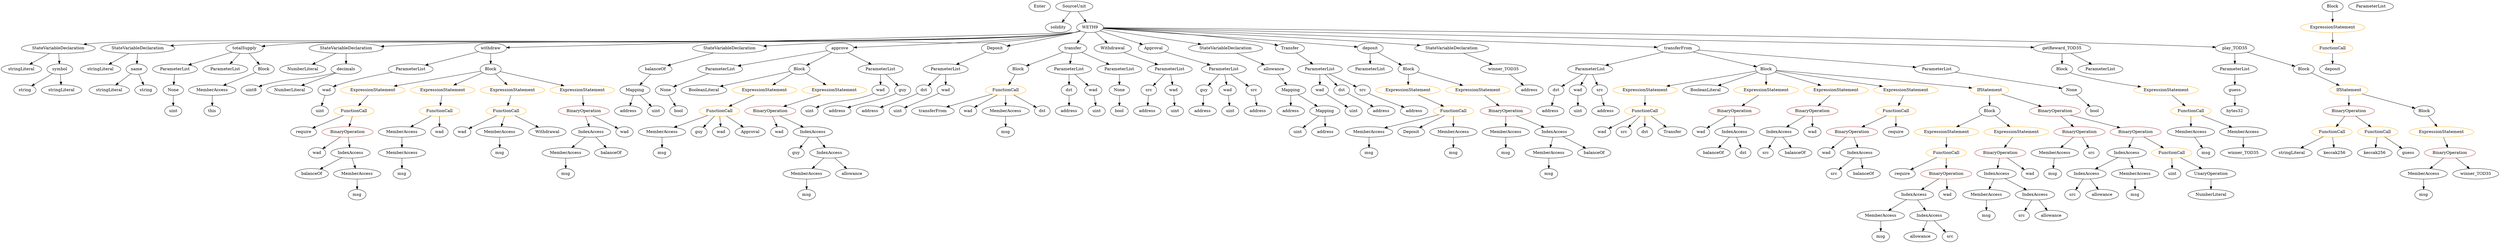 strict digraph {
	graph [bb="0,0,7378.6,828"];
	node [label="\N"];
	Enter	[height=0.5,
		pos="3078.1,810",
		width=0.83628];
	ElementaryTypeName_address_5	[color=black,
		height=0.5,
		label=address,
		pos="3364.1,450",
		width=1.0996];
	Parameter_wad_1	[color=black,
		height=0.5,
		label=wad,
		pos="2515.1,522",
		width=0.75];
	ElementaryTypeName_uint_8	[color=black,
		height=0.5,
		label=uint,
		pos="2333.1,450",
		width=0.75];
	Parameter_wad_1 -> ElementaryTypeName_uint_8	[pos="e,2354.2,461.51 2493.9,510.49 2489.1,508.23 2483.9,505.94 2479.1,504 2431.3,484.98 2416.9,487.02 2369.1,468 2367.5,467.39 2366,466.75 \
2364.4,466.09"];
	Identifier_allowance_2	[color=black,
		height=0.5,
		label=allowance,
		pos="5676.1,18",
		width=1.3076];
	ExpressionStatement_Unnamed_14	[color=orange,
		height=0.5,
		label=ExpressionStatement,
		pos="4869.1,522",
		width=2.458];
	FunctionCall_Unnamed_10	[color=orange,
		height=0.5,
		label=FunctionCall,
		pos="4863.1,450",
		width=1.6125];
	ExpressionStatement_Unnamed_14 -> FunctionCall_Unnamed_10	[pos="e,4864.5,468.1 4867.6,503.7 4866.9,496.41 4866.2,487.73 4865.5,479.54"];
	ParameterList_Unnamed_8	[color=black,
		height=0.5,
		label=ParameterList,
		pos="491.06,594",
		width=1.7095];
	Parameter_None	[color=black,
		height=0.5,
		label=None,
		pos="490.06,522",
		width=0.85014];
	ParameterList_Unnamed_8 -> Parameter_None	[pos="e,490.3,540.1 490.81,575.7 490.71,568.41 490.58,559.73 490.47,551.54"];
	Identifier_transferFrom	[color=black,
		height=0.5,
		label=transferFrom,
		pos="2704.1,450",
		width=1.6402];
	ParameterList_Unnamed_5	[color=black,
		height=0.5,
		label=ParameterList,
		pos="4048.1,594",
		width=1.7095];
	Identifier_keccak256	[color=black,
		height=0.5,
		label=keccak256,
		pos="7011.1,306",
		width=1.3907];
	ParameterList_Unnamed_6	[color=black,
		height=0.5,
		label=ParameterList,
		pos="1169.1,594",
		width=1.7095];
	Parameter_wad	[color=black,
		height=0.5,
		label=wad,
		pos="943.06,522",
		width=0.75];
	ParameterList_Unnamed_6 -> Parameter_wad	[pos="e,964.12,533.67 1121.9,582.2 1083,572.74 1026.7,557.75 979.06,540 977.52,539.43 975.96,538.81 974.39,538.17"];
	Identifier_src	[color=black,
		height=0.5,
		label=src,
		pos="5399.1,234",
		width=0.75];
	PragmaDirective_solidity	[color=black,
		height=0.5,
		label=solidity,
		pos="3130.1,738",
		width=1.0442];
	VariableDeclaration_guy	[color=black,
		height=0.5,
		label=guy,
		pos="3538.1,522",
		width=0.75];
	ElementaryTypeName_address_1	[color=black,
		height=0.5,
		label=address,
		pos="3534.1,450",
		width=1.0996];
	VariableDeclaration_guy -> ElementaryTypeName_address_1	[pos="e,3535,468.1 3537.1,503.7 3536.7,496.41 3536.2,487.73 3535.7,479.54"];
	Parameter_None_3	[color=black,
		height=0.5,
		label=None,
		pos="6123.1,522",
		width=0.85014];
	ElementaryTypeName_bool_2	[color=black,
		height=0.5,
		label=bool,
		pos="6163.1,450",
		width=0.76697];
	Parameter_None_3 -> ElementaryTypeName_bool_2	[pos="e,6153.9,466.99 6132.5,504.41 6137.2,496.19 6143,486.06 6148.3,476.85"];
	StateVariableDeclaration_Unnamed_1	[color=black,
		height=0.5,
		label=StateVariableDeclaration,
		pos="161.06,666",
		width=2.8184];
	stringLiteral_Unnamed_3	[color=black,
		height=0.5,
		label=stringLiteral,
		pos="54.058,594",
		width=1.5016];
	StateVariableDeclaration_Unnamed_1 -> stringLiteral_Unnamed_3	[pos="e,77.649,610.43 135.43,648.23 120.89,638.72 102.54,626.71 86.943,616.51"];
	VariableDeclaration_symbol	[color=black,
		height=0.5,
		label=symbol,
		pos="164.06,594",
		width=1.0581];
	StateVariableDeclaration_Unnamed_1 -> VariableDeclaration_symbol	[pos="e,163.32,612.1 161.8,647.7 162.11,640.41 162.48,631.73 162.83,623.54"];
	ExpressionStatement_Unnamed_15	[color=orange,
		height=0.5,
		label=ExpressionStatement,
		pos="7204.1,378",
		width=2.458];
	BinaryOperation_Unnamed_13	[color=brown,
		height=0.5,
		label=BinaryOperation,
		pos="7232.1,306",
		width=1.9867];
	ExpressionStatement_Unnamed_15 -> BinaryOperation_Unnamed_13	[pos="e,7225.2,324.1 7211,359.7 7214,352.15 7217.6,343.12 7221,334.68"];
	ExpressionStatement_Unnamed_3	[color=orange,
		height=0.5,
		label=ExpressionStatement,
		pos="1076.1,522",
		width=2.458];
	FunctionCall_Unnamed_2	[color=orange,
		height=0.5,
		label=FunctionCall,
		pos="1013.1,450",
		width=1.6125];
	ExpressionStatement_Unnamed_3 -> FunctionCall_Unnamed_2	[pos="e,1028.2,467.79 1060.8,504.05 1053.3,495.71 1044.1,485.49 1035.8,476.25"];
	Identifier_msg_7	[color=black,
		height=0.5,
		label=msg,
		pos="1415.1,306",
		width=0.75];
	ElementaryTypeName_uint_2	[color=black,
		height=0.5,
		label=uint,
		pos="2600.1,450",
		width=0.75];
	ExpressionStatement_Unnamed_5	[color=orange,
		height=0.5,
		label=ExpressionStatement,
		pos="1271.1,522",
		width=2.458];
	FunctionCall_Unnamed_3	[color=orange,
		height=0.5,
		label=FunctionCall,
		pos="1229.1,450",
		width=1.6125];
	ExpressionStatement_Unnamed_5 -> FunctionCall_Unnamed_3	[pos="e,1239.3,468.1 1260.7,503.7 1256,495.9 1250.4,486.51 1245.2,477.83"];
	BooleanLiteral_Unnamed_1	[color=black,
		height=0.5,
		label=BooleanLiteral,
		pos="5040.1,522",
		width=1.7788];
	ExpressionStatement_Unnamed_6	[color=orange,
		height=0.5,
		label=ExpressionStatement,
		pos="1466.1,522",
		width=2.458];
	FunctionCall_Unnamed_4	[color=orange,
		height=0.5,
		label=FunctionCall,
		pos="1429.1,450",
		width=1.6125];
	ExpressionStatement_Unnamed_6 -> FunctionCall_Unnamed_4	[pos="e,1438.1,468.1 1456.9,503.7 1452.8,495.98 1447.9,486.71 1443.4,478.11"];
	ElementaryTypeName_uint_10	[color=black,
		height=0.5,
		label=uint,
		pos="4662.1,450",
		width=0.75];
	MemberAccess_Unnamed_2	[color=black,
		height=0.5,
		label=MemberAccess,
		pos="4036.1,378",
		width=1.9174];
	Identifier_msg_2	[color=black,
		height=0.5,
		label=msg,
		pos="4036.1,306",
		width=0.75];
	MemberAccess_Unnamed_2 -> Identifier_msg_2	[pos="e,4036.1,324.1 4036.1,359.7 4036.1,352.41 4036.1,343.73 4036.1,335.54"];
	FunctionCall_Unnamed_6	[color=orange,
		height=0.5,
		label=FunctionCall,
		pos="2922.1,522",
		width=1.6125];
	FunctionCall_Unnamed_6 -> Identifier_transferFrom	[pos="e,2743.7,463.73 2882.8,508.4 2846.9,496.88 2793.6,479.76 2754.6,467.22"];
	Identifier_wad_6	[color=black,
		height=0.5,
		label=wad,
		pos="2808.1,450",
		width=0.75];
	FunctionCall_Unnamed_6 -> Identifier_wad_6	[pos="e,2827.3,462.8 2896.8,505.46 2879,494.59 2855.3,480.04 2836.9,468.71"];
	MemberAccess_Unnamed_12	[color=black,
		height=0.5,
		label=MemberAccess,
		pos="2922.1,450",
		width=1.9174];
	FunctionCall_Unnamed_6 -> MemberAccess_Unnamed_12	[pos="e,2922.1,468.1 2922.1,503.7 2922.1,496.41 2922.1,487.73 2922.1,479.54"];
	Identifier_dst	[color=black,
		height=0.5,
		label=dst,
		pos="3036.1,450",
		width=0.75];
	FunctionCall_Unnamed_6 -> Identifier_dst	[pos="e,3016.8,462.8 2947.4,505.46 2965.1,494.59 2988.8,480.04 3007.2,468.71"];
	stringLiteral_Unnamed_1	[color=black,
		height=0.5,
		label=stringLiteral,
		pos="279.06,594",
		width=1.5016];
	MemberAccess_Unnamed_13	[color=black,
		height=0.5,
		label=MemberAccess,
		pos="6059.1,306",
		width=1.9174];
	Identifier_msg_11	[color=black,
		height=0.5,
		label=msg,
		pos="6059.1,234",
		width=0.75];
	MemberAccess_Unnamed_13 -> Identifier_msg_11	[pos="e,6059.1,252.1 6059.1,287.7 6059.1,280.41 6059.1,271.73 6059.1,263.54"];
	Block_Unnamed_2	[color=black,
		height=0.5,
		label=Block,
		pos="1404.1,594",
		width=0.90558];
	Block_Unnamed_2 -> ExpressionStatement_Unnamed_3	[pos="e,1135.4,535.67 1373.8,586.54 1322.5,575.58 1217,553.09 1146.4,538.02"];
	Block_Unnamed_2 -> ExpressionStatement_Unnamed_5	[pos="e,1301.9,539.25 1380.9,580.81 1361.9,570.82 1334.6,556.45 1312,544.53"];
	Block_Unnamed_2 -> ExpressionStatement_Unnamed_6	[pos="e,1451,539.96 1417.8,577.46 1425.4,568.95 1434.9,558.19 1443.5,548.48"];
	ExpressionStatement_Unnamed_4	[color=orange,
		height=0.5,
		label=ExpressionStatement,
		pos="1661.1,522",
		width=2.458];
	Block_Unnamed_2 -> ExpressionStatement_Unnamed_4	[pos="e,1609.6,537.02 1433,585.11 1473,574.22 1546,554.33 1598.7,539.99"];
	Identifier_src_5	[color=black,
		height=0.5,
		label=src,
		pos="5198.1,306",
		width=0.75];
	MemberAccess_Unnamed_6	[color=black,
		height=0.5,
		label=MemberAccess,
		pos="1115.1,378",
		width=1.9174];
	FunctionCall_Unnamed_3 -> MemberAccess_Unnamed_6	[pos="e,1141.1,394.98 1203.8,433.46 1188.2,423.9 1168,411.5 1150.8,400.94"];
	Identifier_wad_2	[color=black,
		height=0.5,
		label=wad,
		pos="1229.1,378",
		width=0.75];
	FunctionCall_Unnamed_3 -> Identifier_wad_2	[pos="e,1229.1,396.1 1229.1,431.7 1229.1,424.41 1229.1,415.73 1229.1,407.54"];
	IndexAccess_Unnamed_10	[color=black,
		height=0.5,
		label=IndexAccess,
		pos="5883.1,234",
		width=1.6402];
	MemberAccess_Unnamed_16	[color=black,
		height=0.5,
		label=MemberAccess,
		pos="5864.1,162",
		width=1.9174];
	IndexAccess_Unnamed_10 -> MemberAccess_Unnamed_16	[pos="e,5868.7,180.1 5878.4,215.7 5876.3,208.24 5873.9,199.32 5871.6,190.97"];
	IndexAccess_Unnamed_11	[color=black,
		height=0.5,
		label=IndexAccess,
		pos="6010.1,162",
		width=1.6402];
	IndexAccess_Unnamed_10 -> IndexAccess_Unnamed_11	[pos="e,5982.6,178.16 5910.6,217.81 5928.8,207.81 5952.7,194.6 5972.6,183.65"];
	Identifier_this	[color=black,
		height=0.5,
		label=this,
		pos="608.06,450",
		width=0.75];
	ElementaryTypeName_string_1	[color=black,
		height=0.5,
		label=string,
		pos="62.058,522",
		width=0.864];
	MemberAccess_Unnamed_5	[color=black,
		height=0.5,
		label=MemberAccess,
		pos="1611.1,306",
		width=1.9174];
	Identifier_msg_5	[color=black,
		height=0.5,
		label=msg,
		pos="1611.1,234",
		width=0.75];
	MemberAccess_Unnamed_5 -> Identifier_msg_5	[pos="e,1611.1,252.1 1611.1,287.7 1611.1,280.41 1611.1,271.73 1611.1,263.54"];
	IndexAccess_Unnamed_12	[color=black,
		height=0.5,
		label=IndexAccess,
		pos="5255.1,378",
		width=1.6402];
	IndexAccess_Unnamed_12 -> Identifier_src_5	[pos="e,5210.6,322.36 5241.3,360.05 5234.2,351.35 5225.4,340.59 5217.6,331.03"];
	Identifier_balanceOf_4	[color=black,
		height=0.5,
		label=balanceOf,
		pos="5292.1,306",
		width=1.3491];
	IndexAccess_Unnamed_12 -> Identifier_balanceOf_4	[pos="e,5283.2,323.79 5264,360.05 5268.2,352.14 5273.3,342.54 5278,333.69"];
	StateVariableDeclaration_Unnamed	[color=black,
		height=0.5,
		label=StateVariableDeclaration,
		pos="382.06,666",
		width=2.8184];
	StateVariableDeclaration_Unnamed -> stringLiteral_Unnamed_1	[pos="e,302.12,610.67 357.39,648.23 343.62,638.88 326.3,627.11 311.45,617.02"];
	VariableDeclaration_name	[color=black,
		height=0.5,
		label=name,
		pos="381.06,594",
		width=0.83628];
	StateVariableDeclaration_Unnamed -> VariableDeclaration_name	[pos="e,381.3,612.1 381.81,647.7 381.71,640.41 381.58,631.73 381.47,623.54"];
	ElementaryTypeName_address_9	[color=black,
		height=0.5,
		label=address,
		pos="2418.1,450",
		width=1.0996];
	ExpressionStatement_Unnamed	[color=orange,
		height=0.5,
		label=ExpressionStatement,
		pos="6919.1,738",
		width=2.458];
	FunctionCall_Unnamed	[color=orange,
		height=0.5,
		label=FunctionCall,
		pos="6919.1,666",
		width=1.6125];
	ExpressionStatement_Unnamed -> FunctionCall_Unnamed	[pos="e,6919.1,684.1 6919.1,719.7 6919.1,712.41 6919.1,703.73 6919.1,695.54"];
	ElementaryTypeName_uint_6	[color=black,
		height=0.5,
		label=uint,
		pos="910.06,450",
		width=0.75];
	Identifier_require	[color=black,
		height=0.5,
		label=require,
		pos="830.06,378",
		width=1.0026];
	FunctionCall_Unnamed_2 -> Identifier_require	[pos="e,858.05,389.71 977.77,435.5 946.42,423.51 900.69,406.02 868.43,393.68"];
	BinaryOperation_Unnamed_1	[color=brown,
		height=0.5,
		label=BinaryOperation,
		pos="956.06,378",
		width=1.9867];
	FunctionCall_Unnamed_2 -> BinaryOperation_Unnamed_1	[pos="e,969.73,395.79 999.26,432.05 992.54,423.8 984.31,413.7 976.85,404.54"];
	Parameter_None_1	[color=black,
		height=0.5,
		label=None,
		pos="1903.1,522",
		width=0.85014];
	ElementaryTypeName_bool	[color=black,
		height=0.5,
		label=bool,
		pos="1958.1,450",
		width=0.76697];
	Parameter_None_1 -> ElementaryTypeName_bool	[pos="e,1946,466.34 1915.5,505.12 1922.5,496.31 1931.2,485.18 1939,475.31"];
	Identifier_balanceOf_5	[color=black,
		height=0.5,
		label=balanceOf,
		pos="5026.1,306",
		width=1.3491];
	ElementaryTypeName_uint_11	[color=black,
		height=0.5,
		label=uint,
		pos="6423.1,234",
		width=0.75];
	Identifier_wad_3	[color=black,
		height=0.5,
		label=wad,
		pos="1301.1,378",
		width=0.75];
	FunctionCall_Unnamed_4 -> Identifier_wad_3	[pos="e,1321.6,390.26 1401.3,433.81 1380.8,422.6 1352.9,407.34 1331.7,395.77"];
	MemberAccess_Unnamed_8	[color=black,
		height=0.5,
		label=MemberAccess,
		pos="1415.1,378",
		width=1.9174];
	FunctionCall_Unnamed_4 -> MemberAccess_Unnamed_8	[pos="e,1418.5,396.1 1425.6,431.7 1424.1,424.32 1422.4,415.52 1420.7,407.25"];
	Identifier_Withdrawal	[color=black,
		height=0.5,
		label=Withdrawal,
		pos="1555.1,378",
		width=1.4739];
	FunctionCall_Unnamed_4 -> Identifier_Withdrawal	[pos="e,1528.2,393.92 1456.4,433.81 1474.5,423.74 1498.5,410.42 1518.3,399.42"];
	Identifier_require_2	[color=black,
		height=0.5,
		label=require,
		pos="5608.1,234",
		width=1.0026];
	ElementaryTypeName_address_2	[color=black,
		height=0.5,
		label=address,
		pos="4173.1,450",
		width=1.0996];
	ExpressionStatement_Unnamed_16	[color=orange,
		height=0.5,
		label=ExpressionStatement,
		pos="6440.1,522",
		width=2.458];
	FunctionCall_Unnamed_13	[color=orange,
		height=0.5,
		label=FunctionCall,
		pos="6474.1,450",
		width=1.6125];
	ExpressionStatement_Unnamed_16 -> FunctionCall_Unnamed_13	[pos="e,6465.8,468.1 6448.5,503.7 6452.2,496.07 6456.6,486.92 6460.8,478.4"];
	Identifier_src_4	[color=black,
		height=0.5,
		label=src,
		pos="5973.1,90",
		width=0.75];
	Identifier_wad_7	[color=black,
		height=0.5,
		label=wad,
		pos="5389.1,306",
		width=0.75];
	Identifier_src_2	[color=black,
		height=0.5,
		label=src,
		pos="6118.1,162",
		width=0.75];
	ElementaryTypeName_uint_9	[color=black,
		height=0.5,
		label=uint,
		pos="3206.1,450",
		width=0.75];
	Identifier_deposit	[color=black,
		height=0.5,
		label=deposit,
		pos="6919.1,594",
		width=1.0581];
	stringLiteral_Unnamed_4	[color=black,
		height=0.5,
		label=stringLiteral,
		pos="6771.1,306",
		width=1.5016];
	ParameterList_Unnamed_1	[color=black,
		height=0.5,
		label=ParameterList,
		pos="3895.1,594",
		width=1.7095];
	VariableDeclaration_wad_1	[color=black,
		height=0.5,
		label=wad,
		pos="3889.1,522",
		width=0.75];
	ParameterList_Unnamed_1 -> VariableDeclaration_wad_1	[pos="e,3890.5,540.1 3893.6,575.7 3892.9,568.41 3892.2,559.73 3891.5,551.54"];
	VariableDeclaration_dst	[color=black,
		height=0.5,
		label=dst,
		pos="3961.1,522",
		width=0.75];
	ParameterList_Unnamed_1 -> VariableDeclaration_dst	[pos="e,3947.3,537.57 3910.7,576.41 3919.3,567.28 3930.1,555.81 3939.5,545.85"];
	VariableDeclaration_src_1	[color=black,
		height=0.5,
		label=src,
		pos="4033.1,522",
		width=0.75];
	ParameterList_Unnamed_1 -> VariableDeclaration_src_1	[pos="e,4012.1,533.61 3925,577.81 3947.7,566.29 3978.9,550.49 4001.9,538.81"];
	BinaryOperation_Unnamed_12	[color=brown,
		height=0.5,
		label=BinaryOperation,
		pos="6934.1,450",
		width=1.9867];
	FunctionCall_Unnamed_12	[color=orange,
		height=0.5,
		label=FunctionCall,
		pos="6885.1,378",
		width=1.6125];
	BinaryOperation_Unnamed_12 -> FunctionCall_Unnamed_12	[pos="e,6896.8,395.79 6922.2,432.05 6916.5,423.97 6909.6,414.12 6903.3,405.11"];
	FunctionCall_Unnamed_11	[color=orange,
		height=0.5,
		label=FunctionCall,
		pos="7019.1,378",
		width=1.6125];
	BinaryOperation_Unnamed_12 -> FunctionCall_Unnamed_11	[pos="e,6999.4,395.23 6954.2,432.41 6965.1,423.45 6978.7,412.25 6990.6,402.42"];
	FunctionDefinition_totalSupply	[color=black,
		height=0.5,
		label=totalSupply,
		pos="688.06,666",
		width=1.4739];
	FunctionDefinition_totalSupply -> ParameterList_Unnamed_8	[pos="e,529.16,608.54 652.38,652.32 620.83,641.11 574.52,624.66 539.6,612.25"];
	ParameterList_Unnamed_7	[color=black,
		height=0.5,
		label=ParameterList,
		pos="632.06,594",
		width=1.7095];
	FunctionDefinition_totalSupply -> ParameterList_Unnamed_7	[pos="e,645.62,611.96 674.79,648.41 668.19,640.16 660.06,630.01 652.68,620.78"];
	Block_Unnamed_3	[color=black,
		height=0.5,
		label=Block,
		pos="744.06,594",
		width=0.90558];
	FunctionDefinition_totalSupply -> Block_Unnamed_3	[pos="e,731.27,610.99 701.33,648.41 708.12,639.92 716.53,629.41 724.09,619.96"];
	ParameterList_Unnamed_2	[color=black,
		height=0.5,
		label=ParameterList,
		pos="2731.1,594",
		width=1.7095];
	VariableDeclaration_dst_1	[color=black,
		height=0.5,
		label=dst,
		pos="2659.1,522",
		width=0.75];
	ParameterList_Unnamed_2 -> VariableDeclaration_dst_1	[pos="e,2673.6,537.11 2714,576.41 2704.4,567.06 2692.2,555.26 2681.8,545.13"];
	VariableDeclaration_wad_2	[color=black,
		height=0.5,
		label=wad,
		pos="2731.1,522",
		width=0.75];
	ParameterList_Unnamed_2 -> VariableDeclaration_wad_2	[pos="e,2731.1,540.1 2731.1,575.7 2731.1,568.41 2731.1,559.73 2731.1,551.54"];
	StateVariableDeclaration_Unnamed_2	[color=black,
		height=0.5,
		label=StateVariableDeclaration,
		pos="983.06,666",
		width=2.8184];
	NumberLiteral_Unnamed_1	[color=black,
		height=0.5,
		label=NumberLiteral,
		pos="858.06,594",
		width=1.765];
	StateVariableDeclaration_Unnamed_2 -> NumberLiteral_Unnamed_1	[pos="e,885.76,610.51 953.43,648.41 936.13,638.72 914.14,626.4 895.63,616.04"];
	VariableDeclaration_decimals	[color=black,
		height=0.5,
		label=decimals,
		pos="983.06,594",
		width=1.1967];
	StateVariableDeclaration_Unnamed_2 -> VariableDeclaration_decimals	[pos="e,983.06,612.1 983.06,647.7 983.06,640.41 983.06,631.73 983.06,623.54"];
	Identifier_wad_11	[color=black,
		height=0.5,
		label=wad,
		pos="5015.1,378",
		width=0.75];
	Identifier_msg_4	[color=black,
		height=0.5,
		label=msg,
		pos="982.06,162",
		width=0.75];
	BinaryOperation_Unnamed_4	[color=brown,
		height=0.5,
		label=BinaryOperation,
		pos="5476.1,378",
		width=1.9867];
	BinaryOperation_Unnamed_4 -> Identifier_wad_7	[pos="e,5405.7,320.42 5455.4,360.41 5443.2,350.59 5427.7,338.06 5414.7,327.6"];
	IndexAccess_Unnamed_5	[color=black,
		height=0.5,
		label=IndexAccess,
		pos="5493.1,306",
		width=1.6402];
	BinaryOperation_Unnamed_4 -> IndexAccess_Unnamed_5	[pos="e,5488.9,324.1 5480.3,359.7 5482.1,352.32 5484.2,343.52 5486.2,335.25"];
	MemberAccess_Unnamed_11	[color=black,
		height=0.5,
		label=MemberAccess,
		pos="1903.1,378",
		width=1.9174];
	Identifier_msg_9	[color=black,
		height=0.5,
		label=msg,
		pos="1903.1,306",
		width=0.75];
	MemberAccess_Unnamed_11 -> Identifier_msg_9	[pos="e,1903.1,324.1 1903.1,359.7 1903.1,352.41 1903.1,343.73 1903.1,335.54"];
	Identifier_guy	[color=black,
		height=0.5,
		label=guy,
		pos="2323.1,306",
		width=0.75];
	ElementaryTypeName_address_4	[color=black,
		height=0.5,
		label=address,
		pos="2515.1,450",
		width=1.0996];
	VariableDeclaration_dst_1 -> ElementaryTypeName_address_4	[pos="e,2541.4,463.81 2637.5,510.52 2614.8,499.51 2578.8,481.99 2551.7,468.81"];
	FunctionDefinition_withdraw	[color=black,
		height=0.5,
		label=withdraw,
		pos="1404.1,666",
		width=1.2382];
	FunctionDefinition_withdraw -> ParameterList_Unnamed_6	[pos="e,1210.8,607.44 1368.9,654.52 1329.9,642.92 1266.7,624.09 1221.8,610.72"];
	FunctionDefinition_withdraw -> Block_Unnamed_2	[pos="e,1404.1,612.1 1404.1,647.7 1404.1,640.41 1404.1,631.73 1404.1,623.54"];
	ElementaryTypeName_uint_1	[color=black,
		height=0.5,
		label=uint,
		pos="3991.1,450",
		width=0.75];
	VariableDeclaration_wad_1 -> ElementaryTypeName_uint_1	[pos="e,3972.6,463.64 3907.3,508.49 3922.9,497.8 3945.5,482.27 3963.3,470.04"];
	ParameterList_Unnamed_3	[color=black,
		height=0.5,
		label=ParameterList,
		pos="3412.1,594",
		width=1.7095];
	VariableDeclaration_src_2	[color=black,
		height=0.5,
		label=src,
		pos="3368.1,522",
		width=0.75];
	ParameterList_Unnamed_3 -> VariableDeclaration_src_2	[pos="e,3378,538.83 3401.4,576.05 3396.2,567.73 3389.8,557.54 3384,548.32"];
	VariableDeclaration_wad_3	[color=black,
		height=0.5,
		label=wad,
		pos="3446.1,522",
		width=0.75];
	ParameterList_Unnamed_3 -> VariableDeclaration_wad_3	[pos="e,3438,539.62 3420.5,575.7 3424.3,567.87 3428.8,558.44 3433.1,549.73"];
	Parameter_wad -> ElementaryTypeName_uint_6	[pos="e,917.82,467.47 935.24,504.41 931.5,496.48 926.93,486.78 922.71,477.84"];
	Identifier_dst_1	[color=black,
		height=0.5,
		label=dst,
		pos="5120.1,306",
		width=0.75];
	ElementaryTypeName_address_12	[color=black,
		height=0.5,
		label=address,
		pos="4577.1,450",
		width=1.0996];
	ElementaryTypeName_uint_3	[color=black,
		height=0.5,
		label=uint,
		pos="3449.1,450",
		width=0.75];
	ExpressionStatement_Unnamed_13	[color=orange,
		height=0.5,
		label=ExpressionStatement,
		pos="5211.1,522",
		width=2.458];
	BinaryOperation_Unnamed_11	[color=brown,
		height=0.5,
		label=BinaryOperation,
		pos="5119.1,450",
		width=1.9867];
	ExpressionStatement_Unnamed_13 -> BinaryOperation_Unnamed_11	[pos="e,5140.7,467.47 5189.3,504.41 5177.5,495.43 5162.7,484.19 5149.7,474.34"];
	BinaryOperation_Unnamed_2	[color=brown,
		height=0.5,
		label=BinaryOperation,
		pos="1671.1,450",
		width=1.9867];
	IndexAccess_Unnamed_2	[color=black,
		height=0.5,
		label=IndexAccess,
		pos="1685.1,378",
		width=1.6402];
	BinaryOperation_Unnamed_2 -> IndexAccess_Unnamed_2	[pos="e,1681.6,396.1 1674.5,431.7 1676,424.32 1677.8,415.52 1679.4,407.25"];
	Identifier_wad_1	[color=black,
		height=0.5,
		label=wad,
		pos="1789.1,378",
		width=0.75];
	BinaryOperation_Unnamed_2 -> Identifier_wad_1	[pos="e,1769.5,390.62 1698.1,432.94 1716.5,422.04 1740.8,407.64 1759.6,396.46"];
	ElementaryTypeName_address_3	[color=black,
		height=0.5,
		label=address,
		pos="4076.1,450",
		width=1.0996];
	VariableDeclaration_dst -> ElementaryTypeName_address_3	[pos="e,4053.3,464.86 3980.6,509.13 3997.8,498.65 4023.2,483.17 4043.5,470.81"];
	ElementaryTypeName_address	[color=black,
		height=0.5,
		label=address,
		pos="3704.1,450",
		width=1.0996];
	MemberAccess_Unnamed_7	[color=black,
		height=0.5,
		label=MemberAccess,
		pos="1115.1,306",
		width=1.9174];
	Identifier_msg_6	[color=black,
		height=0.5,
		label=msg,
		pos="1115.1,234",
		width=0.75];
	MemberAccess_Unnamed_7 -> Identifier_msg_6	[pos="e,1115.1,252.1 1115.1,287.7 1115.1,280.41 1115.1,271.73 1115.1,263.54"];
	FunctionCall_Unnamed_5	[color=orange,
		height=0.5,
		label=FunctionCall,
		pos="2068.1,450",
		width=1.6125];
	FunctionCall_Unnamed_5 -> MemberAccess_Unnamed_11	[pos="e,1938.1,393.87 2034.7,434.83 2009.9,424.32 1975.8,409.87 1948.6,398.31"];
	Identifier_guy_1	[color=black,
		height=0.5,
		label=guy,
		pos="2017.1,378",
		width=0.75];
	FunctionCall_Unnamed_5 -> Identifier_guy_1	[pos="e,2028.2,394.36 2055.7,432.05 2049.5,423.53 2041.8,413.03 2035,403.63"];
	Identifier_wad_5	[color=black,
		height=0.5,
		label=wad,
		pos="2089.1,378",
		width=0.75];
	FunctionCall_Unnamed_5 -> Identifier_wad_5	[pos="e,2083.9,396.1 2073.2,431.7 2075.5,424.24 2078.2,415.32 2080.7,406.97"];
	Identifier_Approval	[color=black,
		height=0.5,
		label=Approval,
		pos="2180.1,378",
		width=1.266];
	FunctionCall_Unnamed_5 -> Identifier_Approval	[pos="e,2156.4,393.77 2092.9,433.46 2108.8,423.57 2129.5,410.62 2146.7,399.83"];
	MemberAccess_Unnamed_6 -> MemberAccess_Unnamed_7	[pos="e,1115.1,324.1 1115.1,359.7 1115.1,352.41 1115.1,343.73 1115.1,335.54"];
	ElementaryTypeName_address_10	[color=black,
		height=0.5,
		label=address,
		pos="3121.1,450",
		width=1.0996];
	IndexAccess_Unnamed_7	[color=black,
		height=0.5,
		label=IndexAccess,
		pos="6163.1,234",
		width=1.6402];
	IndexAccess_Unnamed_7 -> Identifier_src_2	[pos="e,6128.2,178.83 6152.2,216.05 6146.8,207.73 6140.3,197.54 6134.3,188.32"];
	Identifier_allowance_1	[color=black,
		height=0.5,
		label=allowance,
		pos="6210.1,162",
		width=1.3076];
	IndexAccess_Unnamed_7 -> Identifier_allowance_1	[pos="e,6198.8,179.79 6174.4,216.05 6179.9,207.97 6186.5,198.12 6192.5,189.11"];
	Identifier_wad_12	[color=black,
		height=0.5,
		label=wad,
		pos="4697.1,378",
		width=0.75];
	BinaryOperation_Unnamed_6	[color=brown,
		height=0.5,
		label=BinaryOperation,
		pos="6118.1,378",
		width=1.9867];
	BinaryOperation_Unnamed_6 -> MemberAccess_Unnamed_13	[pos="e,6073.2,323.79 6103.8,360.05 6096.8,351.8 6088.3,341.7 6080.6,332.54"];
	Identifier_src_1	[color=black,
		height=0.5,
		label=src,
		pos="6173.1,306",
		width=0.75];
	BinaryOperation_Unnamed_6 -> Identifier_src_1	[pos="e,6161,322.36 6131.4,360.05 6138.1,351.44 6146.5,340.81 6153.9,331.33"];
	ElementaryTypeName_address_6	[color=black,
		height=0.5,
		label=address,
		pos="1800.1,450",
		width=1.0996];
	ParameterList_Unnamed_15	[color=black,
		height=0.5,
		label=ParameterList,
		pos="6623.1,594",
		width=1.7095];
	Parameter_guess	[color=black,
		height=0.5,
		label=guess,
		pos="6623.1,522",
		width=0.87786];
	ParameterList_Unnamed_15 -> Parameter_guess	[pos="e,6623.1,540.1 6623.1,575.7 6623.1,568.41 6623.1,559.73 6623.1,551.54"];
	Block_Unnamed_5	[color=black,
		height=0.5,
		label=Block,
		pos="2974.1,594",
		width=0.90558];
	Block_Unnamed_5 -> FunctionCall_Unnamed_6	[pos="e,2934.5,539.8 2962.3,577.12 2956.1,568.77 2948.3,558.32 2941.3,548.84"];
	ParameterList_Unnamed	[color=black,
		height=0.5,
		label=ParameterList,
		pos="3570.1,594",
		width=1.7095];
	ParameterList_Unnamed -> VariableDeclaration_guy	[pos="e,3545.7,539.62 3562.1,575.7 3558.6,567.95 3554.4,558.64 3550.4,550.02"];
	VariableDeclaration_wad	[color=black,
		height=0.5,
		label=wad,
		pos="3616.1,522",
		width=0.75];
	ParameterList_Unnamed -> VariableDeclaration_wad	[pos="e,3605.7,538.83 3581.2,576.05 3586.7,567.73 3593.4,557.54 3599.4,548.32"];
	VariableDeclaration_src	[color=black,
		height=0.5,
		label=src,
		pos="3698.1,522",
		width=0.75];
	ParameterList_Unnamed -> VariableDeclaration_src	[pos="e,3677.6,534.2 3598.1,577.64 3618.7,566.41 3646.5,551.21 3667.5,539.69"];
	ElementaryTypeName_address_11	[color=black,
		height=0.5,
		label=address,
		pos="4747.1,450",
		width=1.0996];
	MemberAccess_Unnamed_10	[color=black,
		height=0.5,
		label=MemberAccess,
		pos="2360.1,234",
		width=1.9174];
	Identifier_msg_8	[color=black,
		height=0.5,
		label=msg,
		pos="2360.1,162",
		width=0.75];
	MemberAccess_Unnamed_10 -> Identifier_msg_8	[pos="e,2360.1,180.1 2360.1,215.7 2360.1,208.41 2360.1,199.73 2360.1,191.54"];
	StateVariableDeclaration_Unnamed_3	[color=black,
		height=0.5,
		label=StateVariableDeclaration,
		pos="2017.1,666",
		width=2.8184];
	VariableDeclaration_balanceOf	[color=black,
		height=0.5,
		label=balanceOf,
		pos="1894.1,594",
		width=1.3491];
	StateVariableDeclaration_Unnamed_3 -> VariableDeclaration_balanceOf	[pos="e,1919.7,609.57 1987.9,648.41 1970.4,638.45 1948,625.71 1929.5,615.17"];
	FunctionDefinition_approve	[color=black,
		height=0.5,
		label=approve,
		pos="2449.1,666",
		width=1.1412];
	ParameterList_Unnamed_10	[color=black,
		height=0.5,
		label=ParameterList,
		pos="2064.1,594",
		width=1.7095];
	FunctionDefinition_approve -> ParameterList_Unnamed_10	[pos="e,2115.5,604.35 2411.4,658.16 2345.2,646.12 2207.2,621.02 2126.5,606.35"];
	Block_Unnamed_4	[color=black,
		height=0.5,
		label=Block,
		pos="2341.1,594",
		width=0.90558];
	FunctionDefinition_approve -> Block_Unnamed_4	[pos="e,2361.6,608.3 2426.7,650.5 2410.5,640.02 2388.5,625.77 2370.9,614.33"];
	ParameterList_Unnamed_9	[color=black,
		height=0.5,
		label=ParameterList,
		pos="2515.1,594",
		width=1.7095];
	FunctionDefinition_approve -> ParameterList_Unnamed_9	[pos="e,2499.2,611.8 2464,649.12 2472.2,640.51 2482.4,629.67 2491.5,619.96"];
	MemberAccess_Unnamed_8 -> Identifier_msg_7	[pos="e,1415.1,324.1 1415.1,359.7 1415.1,352.41 1415.1,343.73 1415.1,335.54"];
	Parameter_None_2	[color=black,
		height=0.5,
		label=None,
		pos="3277.1,522",
		width=0.85014];
	ElementaryTypeName_bool_1	[color=black,
		height=0.5,
		label=bool,
		pos="3279.1,450",
		width=0.76697];
	Parameter_None_2 -> ElementaryTypeName_bool_1	[pos="e,3278.6,468.1 3277.6,503.7 3277.8,496.41 3278,487.73 3278.2,479.54"];
	FunctionCall_Unnamed_7	[color=orange,
		height=0.5,
		label=FunctionCall,
		pos="5601.1,450",
		width=1.6125];
	FunctionCall_Unnamed_7 -> BinaryOperation_Unnamed_4	[pos="e,5504.4,394.89 5573.9,433.81 5556.5,424.06 5533.7,411.26 5514.4,400.48"];
	Identifier_require_1	[color=black,
		height=0.5,
		label=require,
		pos="5602.1,378",
		width=1.0026];
	FunctionCall_Unnamed_7 -> Identifier_require_1	[pos="e,5601.8,396.1 5601.3,431.7 5601.4,424.41 5601.5,415.73 5601.7,407.54"];
	BinaryOperation_Unnamed_9	[color=brown,
		height=0.5,
		label=BinaryOperation,
		pos="5900.1,306",
		width=1.9867];
	BinaryOperation_Unnamed_9 -> IndexAccess_Unnamed_10	[pos="e,5887.2,252.1 5895.9,287.7 5894.1,280.32 5891.9,271.52 5889.9,263.25"];
	Identifier_wad_9	[color=black,
		height=0.5,
		label=wad,
		pos="5987.1,234",
		width=0.75];
	BinaryOperation_Unnamed_9 -> Identifier_wad_9	[pos="e,5970.4,248.42 5920.7,288.41 5932.9,278.59 5948.5,266.06 5961.5,255.6"];
	Identifier_guess	[color=black,
		height=0.5,
		label=guess,
		pos="7111.1,306",
		width=0.87786];
	Identifier_balanceOf_3	[color=black,
		height=0.5,
		label=balanceOf,
		pos="5493.1,234",
		width=1.3491];
	stringLiteral_Unnamed	[color=black,
		height=0.5,
		label=stringLiteral,
		pos="302.06,522",
		width=1.5016];
	stringLiteral_Unnamed_2	[color=black,
		height=0.5,
		label=stringLiteral,
		pos="165.06,522",
		width=1.5016];
	ElementaryTypeName_bytes32	[color=black,
		height=0.5,
		label=bytes32,
		pos="6623.1,450",
		width=1.0996];
	Parameter_guess -> ElementaryTypeName_bytes32	[pos="e,6623.1,468.1 6623.1,503.7 6623.1,496.41 6623.1,487.73 6623.1,479.54"];
	EventDefinition_Deposit	[color=black,
		height=0.5,
		label=Deposit,
		pos="2927.1,666",
		width=1.0996];
	EventDefinition_Deposit -> ParameterList_Unnamed_2	[pos="e,2769,608.56 2896.9,654.22 2865.6,643.05 2816.2,625.42 2779.5,612.3"];
	Block_Unnamed_10	[color=black,
		height=0.5,
		label=Block,
		pos="6323.1,594",
		width=0.90558];
	Block_Unnamed_10 -> ExpressionStatement_Unnamed_16	[pos="e,6412.5,539.46 6344.5,580.16 6360.8,570.41 6383.6,556.77 6402.9,545.26"];
	FunctionDefinition_transfer	[color=black,
		height=0.5,
		label=transfer,
		pos="3173.1,666",
		width=1.0719];
	FunctionDefinition_transfer -> Block_Unnamed_5	[pos="e,3001,604.49 3142.8,654.37 3107.7,642.01 3049.7,621.61 3011.7,608.23"];
	ParameterList_Unnamed_11	[color=black,
		height=0.5,
		label=ParameterList,
		pos="3130.1,594",
		width=1.7095];
	FunctionDefinition_transfer -> ParameterList_Unnamed_11	[pos="e,3140.5,611.96 3162.9,648.41 3158,640.42 3152,630.64 3146.4,621.64"];
	ParameterList_Unnamed_12	[color=black,
		height=0.5,
		label=ParameterList,
		pos="3271.1,594",
		width=1.7095];
	FunctionDefinition_transfer -> ParameterList_Unnamed_12	[pos="e,3248.4,611.2 3193.4,650.5 3206.6,641.01 3224.3,628.43 3239.4,617.64"];
	NumberLiteral_Unnamed_2	[color=black,
		height=0.5,
		label=NumberLiteral,
		pos="6538.1,162",
		width=1.765];
	ParameterList_Unnamed_13	[color=black,
		height=0.5,
		label=ParameterList,
		pos="4711.1,594",
		width=1.7095];
	Parameter_dst_1	[color=black,
		height=0.5,
		label=dst,
		pos="4592.1,522",
		width=0.75];
	ParameterList_Unnamed_13 -> Parameter_dst_1	[pos="e,4611.7,534.58 4684.6,577.46 4666,566.47 4640.9,551.72 4621.5,540.34"];
	Parameter_wad_3	[color=black,
		height=0.5,
		label=wad,
		pos="4664.1,522",
		width=0.75];
	ParameterList_Unnamed_13 -> Parameter_wad_3	[pos="e,4674.7,538.83 4699.7,576.05 4694.1,567.73 4687.2,557.54 4681.1,548.32"];
	Parameter_src	[color=black,
		height=0.5,
		label=src,
		pos="4736.1,522",
		width=0.75];
	ParameterList_Unnamed_13 -> Parameter_src	[pos="e,4730.1,539.62 4717.2,575.7 4720,568.04 4723.3,558.85 4726.3,550.3"];
	Identifier_msg_15	[color=black,
		height=0.5,
		label=msg,
		pos="7154.1,162",
		width=0.75];
	Identifier_Deposit	[color=black,
		height=0.5,
		label=Deposit,
		pos="4163.1,378",
		width=1.0996];
	Identifier_msg_13	[color=black,
		height=0.5,
		label=msg,
		pos="5557.1,18",
		width=0.75];
	MemberAccess_Unnamed_19	[color=black,
		height=0.5,
		label=MemberAccess,
		pos="6474.1,378",
		width=1.9174];
	Identifier_msg_16	[color=black,
		height=0.5,
		label=msg,
		pos="6516.1,306",
		width=0.75];
	MemberAccess_Unnamed_19 -> Identifier_msg_16	[pos="e,6506.6,322.83 6484.2,360.05 6489.2,351.82 6495.2,341.76 6500.7,332.61"];
	BooleanLiteral_Unnamed	[color=black,
		height=0.5,
		label=BooleanLiteral,
		pos="2016.1,522",
		width=1.7788];
	Mapping_Unnamed	[color=black,
		height=0.5,
		label=Mapping,
		pos="1811.1,522",
		width=1.2105];
	VariableDeclaration_balanceOf -> Mapping_Unnamed	[pos="e,1829.5,538.58 1875.2,577.12 1864.3,567.92 1850.4,556.19 1838.3,546"];
	EventDefinition_Withdrawal	[color=black,
		height=0.5,
		label=Withdrawal,
		pos="3326.1,666",
		width=1.4739];
	EventDefinition_Withdrawal -> ParameterList_Unnamed_3	[pos="e,3392,611.31 3345.6,649.12 3356.7,640.03 3371,628.46 3383.4,618.35"];
	ExpressionStatement_Unnamed_12	[color=orange,
		height=0.5,
		label=ExpressionStatement,
		pos="5406.1,522",
		width=2.458];
	BinaryOperation_Unnamed_10	[color=brown,
		height=0.5,
		label=BinaryOperation,
		pos="5359.1,450",
		width=1.9867];
	ExpressionStatement_Unnamed_12 -> BinaryOperation_Unnamed_10	[pos="e,5370.5,468.1 5394.4,503.7 5389.1,495.81 5382.8,486.3 5376.9,477.55"];
	MemberAccess_Unnamed_14	[color=black,
		height=0.5,
		label=MemberAccess,
		pos="6309.1,234",
		width=1.9174];
	Identifier_msg_12	[color=black,
		height=0.5,
		label=msg,
		pos="6309.1,162",
		width=0.75];
	MemberAccess_Unnamed_14 -> Identifier_msg_12	[pos="e,6309.1,180.1 6309.1,215.7 6309.1,208.41 6309.1,199.73 6309.1,191.54"];
	VariableDeclaration_src_1 -> ElementaryTypeName_address_2	[pos="e,4147.3,463.88 4054.3,510.37 4076.2,499.41 4110.8,482.12 4137,469.02"];
	EventDefinition_Approval	[color=black,
		height=0.5,
		label=Approval,
		pos="3515.1,666",
		width=1.266];
	EventDefinition_Approval -> ParameterList_Unnamed	[pos="e,3556.7,611.96 3528.1,648.41 3534.6,640.16 3542.6,630.01 3549.8,620.78"];
	BinaryOperation_Unnamed_11 -> Identifier_wad_11	[pos="e,5033.5,391.43 5094.9,432.76 5079.4,422.33 5059.2,408.73 5043,397.83"];
	IndexAccess_Unnamed_13	[color=black,
		height=0.5,
		label=IndexAccess,
		pos="5119.1,378",
		width=1.6402];
	BinaryOperation_Unnamed_11 -> IndexAccess_Unnamed_13	[pos="e,5119.1,396.1 5119.1,431.7 5119.1,424.41 5119.1,415.73 5119.1,407.54"];
	MemberAccess_Unnamed_1	[color=black,
		height=0.5,
		label=MemberAccess,
		pos="4446.1,378",
		width=1.9174];
	Identifier_msg_1	[color=black,
		height=0.5,
		label=msg,
		pos="4446.1,306",
		width=0.75];
	MemberAccess_Unnamed_1 -> Identifier_msg_1	[pos="e,4446.1,324.1 4446.1,359.7 4446.1,352.41 4446.1,343.73 4446.1,335.54"];
	ParameterList_Unnamed_10 -> Parameter_None_1	[pos="e,1927,533.39 2030.7,578.5 2003.4,566.62 1964.9,549.88 1937.3,537.89"];
	Parameter_dst	[color=black,
		height=0.5,
		label=dst,
		pos="3123.1,522",
		width=0.75];
	Parameter_dst -> ElementaryTypeName_address_10	[pos="e,3121.5,468.1 3122.6,503.7 3122.4,496.41 3122.1,487.73 3121.9,479.54"];
	ParameterList_Unnamed_11 -> Parameter_dst	[pos="e,3124.8,540.1 3128.3,575.7 3127.6,568.41 3126.7,559.73 3125.9,551.54"];
	Parameter_wad_2	[color=black,
		height=0.5,
		label=wad,
		pos="3196.1,522",
		width=0.75];
	ParameterList_Unnamed_11 -> Parameter_wad_2	[pos="e,3182.3,537.57 3145.7,576.41 3154.3,567.28 3165.1,555.81 3174.5,545.85"];
	ExpressionStatement_Unnamed_2	[color=orange,
		height=0.5,
		label=ExpressionStatement,
		pos="4166.1,522",
		width=2.458];
	FunctionCall_Unnamed_1	[color=orange,
		height=0.5,
		label=FunctionCall,
		pos="4289.1,450",
		width=1.6125];
	ExpressionStatement_Unnamed_2 -> FunctionCall_Unnamed_1	[pos="e,4262.1,466.35 4194.9,504.59 4212,494.84 4233.9,482.37 4252.3,471.92"];
	IndexAccess_Unnamed_6	[color=black,
		height=0.5,
		label=IndexAccess,
		pos="6278.1,306",
		width=1.6402];
	IndexAccess_Unnamed_6 -> IndexAccess_Unnamed_7	[pos="e,6188.5,250.49 6252.5,289.46 6236.5,279.68 6215.5,266.91 6197.9,256.2"];
	IndexAccess_Unnamed_6 -> MemberAccess_Unnamed_14	[pos="e,6301.5,252.1 6285.7,287.7 6289.1,280.07 6293.2,270.92 6296.9,262.4"];
	Block_Unnamed_4 -> BooleanLiteral_Unnamed	[pos="e,2064.2,534.19 2310.9,586.81 2263.7,577.09 2169.7,557.54 2090.1,540 2085.2,538.93 2080.2,537.81 2075.2,536.68"];
	ExpressionStatement_Unnamed_8	[color=orange,
		height=0.5,
		label=ExpressionStatement,
		pos="2187.1,522",
		width=2.458];
	Block_Unnamed_4 -> ExpressionStatement_Unnamed_8	[pos="e,2222.1,538.91 2316.3,581.75 2293.7,571.47 2259.7,556.01 2232.2,543.53"];
	ExpressionStatement_Unnamed_7	[color=orange,
		height=0.5,
		label=ExpressionStatement,
		pos="2382.1,522",
		width=2.458];
	Block_Unnamed_4 -> ExpressionStatement_Unnamed_7	[pos="e,2372.1,539.96 2350.8,576.41 2355.5,568.42 2361.2,558.64 2366.5,549.64"];
	Identifier_balanceOf_1	[color=black,
		height=0.5,
		label=balanceOf,
		pos="846.06,234",
		width=1.3491];
	Identifier_wad	[color=black,
		height=0.5,
		label=wad,
		pos="859.06,306",
		width=0.75];
	BinaryOperation_Unnamed_1 -> Identifier_wad	[pos="e,876.91,319.88 933.56,360.76 919.42,350.56 901.09,337.33 886.15,326.55"];
	IndexAccess_Unnamed_1	[color=black,
		height=0.5,
		label=IndexAccess,
		pos="963.06,306",
		width=1.6402];
	BinaryOperation_Unnamed_1 -> IndexAccess_Unnamed_1	[pos="e,961.35,324.1 957.79,359.7 958.52,352.41 959.39,343.73 960.2,335.54"];
	Identifier_src_6	[color=black,
		height=0.5,
		label=src,
		pos="4769.1,378",
		width=0.75];
	IndexAccess_Unnamed_2 -> MemberAccess_Unnamed_5	[pos="e,1628.7,323.71 1667.5,360.41 1658.4,351.76 1647,341 1636.9,331.42"];
	Identifier_balanceOf_2	[color=black,
		height=0.5,
		label=balanceOf,
		pos="1747.1,306",
		width=1.3491];
	IndexAccess_Unnamed_2 -> Identifier_balanceOf_2	[pos="e,1732.5,323.47 1699.8,360.41 1707.2,351.95 1716.5,341.49 1724.8,332.08"];
	MemberAccess_Unnamed_17	[color=black,
		height=0.5,
		label=MemberAccess,
		pos="7154.1,234",
		width=1.9174];
	MemberAccess_Unnamed_17 -> Identifier_msg_15	[pos="e,7154.1,180.1 7154.1,215.7 7154.1,208.41 7154.1,199.73 7154.1,191.54"];
	FunctionCall_Unnamed_9	[color=orange,
		height=0.5,
		label=FunctionCall,
		pos="5734.1,306",
		width=1.6125];
	FunctionCall_Unnamed_9 -> Identifier_require_2	[pos="e,5631.5,248.04 5706.7,289.81 5687.5,279.15 5661.7,264.83 5641.4,253.5"];
	BinaryOperation_Unnamed_8	[color=brown,
		height=0.5,
		label=BinaryOperation,
		pos="5734.1,234",
		width=1.9867];
	FunctionCall_Unnamed_9 -> BinaryOperation_Unnamed_8	[pos="e,5734.1,252.1 5734.1,287.7 5734.1,280.41 5734.1,271.73 5734.1,263.54"];
	ElementaryTypeName_uint_7	[color=black,
		height=0.5,
		label=uint,
		pos="490.06,450",
		width=0.75];
	ParameterList_Unnamed_9 -> Parameter_wad_1	[pos="e,2515.1,540.1 2515.1,575.7 2515.1,568.41 2515.1,559.73 2515.1,551.54"];
	Parameter_guy	[color=black,
		height=0.5,
		label=guy,
		pos="2587.1,522",
		width=0.75];
	ParameterList_Unnamed_9 -> Parameter_guy	[pos="e,2572.5,537.11 2532.1,576.41 2541.7,567.06 2553.9,555.26 2564.3,545.13"];
	Identifier_allowance_3	[color=black,
		height=0.5,
		label=allowance,
		pos="6065.1,90",
		width=1.3076];
	IndexAccess_Unnamed_8	[color=black,
		height=0.5,
		label=IndexAccess,
		pos="5633.1,162",
		width=1.6402];
	MemberAccess_Unnamed_15	[color=black,
		height=0.5,
		label=MemberAccess,
		pos="5557.1,90",
		width=1.9174];
	IndexAccess_Unnamed_8 -> MemberAccess_Unnamed_15	[pos="e,5575.2,107.71 5615,144.41 5605.7,135.76 5594,125 5583.6,115.42"];
	IndexAccess_Unnamed_9	[color=black,
		height=0.5,
		label=IndexAccess,
		pos="5703.1,90",
		width=1.6402];
	IndexAccess_Unnamed_8 -> IndexAccess_Unnamed_9	[pos="e,5686.6,107.47 5649.6,144.41 5658.3,135.78 5669,125.06 5678.6,115.5"];
	Parameter_dst_1 -> ElementaryTypeName_address_12	[pos="e,4580.7,468.1 4588.3,503.7 4586.8,496.32 4584.9,487.52 4583.1,479.25"];
	Identifier_wad_10	[color=black,
		height=0.5,
		label=wad,
		pos="5359.1,378",
		width=0.75];
	Block_Unnamed_9	[color=black,
		height=0.5,
		label=Block,
		pos="7154.1,450",
		width=0.90558];
	Block_Unnamed_9 -> ExpressionStatement_Unnamed_15	[pos="e,7191.8,396.12 7165.7,432.76 7171.5,424.61 7178.7,414.53 7185.3,405.31"];
	Mapping_Unnamed -> ElementaryTypeName_address_6	[pos="e,1802.7,468.1 1808.3,503.7 1807.2,496.32 1805.8,487.52 1804.5,479.25"];
	ElementaryTypeName_uint_4	[color=black,
		height=0.5,
		label=uint,
		pos="1885.1,450",
		width=0.75];
	Mapping_Unnamed -> ElementaryTypeName_uint_4	[pos="e,1869.8,465.39 1827.8,505.12 1837.8,495.69 1850.6,483.61 1861.5,473.25"];
	Block_Unnamed_6	[color=black,
		height=0.5,
		label=Block,
		pos="5211.1,594",
		width=0.90558];
	Block_Unnamed_6 -> ExpressionStatement_Unnamed_14	[pos="e,4929.9,535.44 5180.7,586.79 5127.3,575.86 5015.1,552.9 4941,537.72"];
	Block_Unnamed_6 -> BooleanLiteral_Unnamed_1	[pos="e,5075.3,537.45 5185.5,582.52 5159.2,571.76 5117.7,554.79 5085.8,541.72"];
	Block_Unnamed_6 -> ExpressionStatement_Unnamed_13	[pos="e,5211.1,540.1 5211.1,575.7 5211.1,568.41 5211.1,559.73 5211.1,551.54"];
	Block_Unnamed_6 -> ExpressionStatement_Unnamed_12	[pos="e,5363.6,538.24 5237.8,583.41 5267.3,572.81 5315.6,555.47 5352.9,542.08"];
	ExpressionStatement_Unnamed_9	[color=orange,
		height=0.5,
		label=ExpressionStatement,
		pos="5601.1,522",
		width=2.458];
	Block_Unnamed_6 -> ExpressionStatement_Unnamed_9	[pos="e,5536.4,534.61 5242,587.45 5302.7,576.56 5439,552.1 5525.1,536.64"];
	IfStatement_Unnamed	[color=orange,
		height=0.5,
		label=IfStatement,
		pos="5851.1,522",
		width=1.4739];
	Block_Unnamed_6 -> IfStatement_Unnamed	[pos="e,5801.1,528.58 5243,589.55 5320.8,581.14 5526.4,558.87 5698.1,540 5728.3,536.67 5761.9,532.95 5789.9,529.83"];
	IndexAccess_Unnamed_13 -> Identifier_balanceOf_5	[pos="e,5046.9,322.67 5097.5,360.76 5085.1,351.45 5069.4,339.61 5055.8,329.41"];
	IndexAccess_Unnamed_13 -> Identifier_dst_1	[pos="e,5119.8,324.1 5119.3,359.7 5119.4,352.41 5119.5,343.73 5119.7,335.54"];
	MemberAccess_Unnamed_9	[color=black,
		height=0.5,
		label=MemberAccess,
		pos="608.06,522",
		width=1.9174];
	Block_Unnamed_3 -> MemberAccess_Unnamed_9	[pos="e,638.27,538.55 720.68,580.97 700.83,570.75 671.91,555.86 648.34,543.73"];
	Identifier_wad_4	[color=black,
		height=0.5,
		label=wad,
		pos="2271.1,378",
		width=0.75];
	Block_Unnamed	[color=black,
		height=0.5,
		label=Block,
		pos="6919.1,810",
		width=0.90558];
	Block_Unnamed -> ExpressionStatement_Unnamed	[pos="e,6919.1,756.1 6919.1,791.7 6919.1,784.41 6919.1,775.73 6919.1,767.54"];
	Block_Unnamed_7	[color=black,
		height=0.5,
		label=Block,
		pos="5851.1,450",
		width=0.90558];
	ExpressionStatement_Unnamed_10	[color=orange,
		height=0.5,
		label=ExpressionStatement,
		pos="5745.1,378",
		width=2.458];
	Block_Unnamed_7 -> ExpressionStatement_Unnamed_10	[pos="e,5770.3,395.67 5830.6,435.5 5816.2,426 5796.6,413.06 5779.8,401.95"];
	ExpressionStatement_Unnamed_11	[color=orange,
		height=0.5,
		label=ExpressionStatement,
		pos="5940.1,378",
		width=2.458];
	Block_Unnamed_7 -> ExpressionStatement_Unnamed_11	[pos="e,5918.6,395.86 5869.1,434.83 5880.7,425.68 5896.1,413.54 5909.7,402.92"];
	ElementaryTypeName_uint	[color=black,
		height=0.5,
		label=uint,
		pos="3619.1,450",
		width=0.75];
	VariableDeclaration_wad -> ElementaryTypeName_uint	[pos="e,3618.3,468.1 3616.8,503.7 3617.1,496.41 3617.5,487.73 3617.8,479.54"];
	ParameterList_Unnamed_12 -> Parameter_None_2	[pos="e,3275.6,540.1 3272.5,575.7 3273.2,568.41 3273.9,559.73 3274.6,551.54"];
	Parameter_wad_3 -> ElementaryTypeName_uint_10	[pos="e,4662.5,468.1 4663.6,503.7 4663.4,496.41 4663.1,487.73 4662.9,479.54"];
	Identifier_dst_2	[color=black,
		height=0.5,
		label=dst,
		pos="4841.1,378",
		width=0.75];
	StateVariableDeclaration_Unnamed_4	[color=black,
		height=0.5,
		label=StateVariableDeclaration,
		pos="3688.1,666",
		width=2.8184];
	VariableDeclaration_allowance	[color=black,
		height=0.5,
		label=allowance,
		pos="3751.1,594",
		width=1.3076];
	StateVariableDeclaration_Unnamed_4 -> VariableDeclaration_allowance	[pos="e,3736.4,611.31 3703.3,648.05 3710.9,639.59 3720.3,629.19 3728.7,619.84"];
	ExpressionStatement_Unnamed_8 -> FunctionCall_Unnamed_5	[pos="e,2094.2,466.35 2159.2,504.59 2142.6,494.84 2121.4,482.37 2103.6,471.92"];
	IndexAccess_Unnamed_5 -> Identifier_src	[pos="e,5416.5,248.01 5471.7,289.12 5458,278.92 5440.2,265.61 5425.6,254.74"];
	IndexAccess_Unnamed_5 -> Identifier_balanceOf_3	[pos="e,5493.1,252.1 5493.1,287.7 5493.1,280.41 5493.1,271.73 5493.1,263.54"];
	SourceUnit_Unnamed	[color=black,
		height=0.5,
		label=SourceUnit,
		pos="3179.1,810",
		width=1.46];
	SourceUnit_Unnamed -> PragmaDirective_solidity	[pos="e,3141.5,755.31 3167.2,792.05 3161.5,783.85 3154.4,773.83 3148.1,764.71"];
	ContractDefinition_WETH9	[color=black,
		height=0.5,
		label=WETH9,
		pos="3228.1,738",
		width=1.1689];
	SourceUnit_Unnamed -> ContractDefinition_WETH9	[pos="e,3216.6,755.31 3190.9,792.05 3196.7,783.85 3203.7,773.83 3210.1,764.71"];
	Identifier_msg_14	[color=black,
		height=0.5,
		label=msg,
		pos="5864.1,90",
		width=0.75];
	MemberAccess_Unnamed_16 -> Identifier_msg_14	[pos="e,5864.1,108.1 5864.1,143.7 5864.1,136.41 5864.1,127.73 5864.1,119.54"];
	ElementaryTypeName_uint8	[color=black,
		height=0.5,
		label=uint8,
		pos="724.06,522",
		width=0.7947];
	VariableDeclaration_decimals -> ElementaryTypeName_uint8	[pos="e,746.04,534.07 950.49,581.76 944.08,579.72 937.39,577.7 931.06,576 856.47,555.97 834.38,564.27 761.06,540 759.51,539.49 757.93,\
538.93 756.35,538.33"];
	NumberLiteral_Unnamed	[color=black,
		height=0.5,
		label=NumberLiteral,
		pos="834.06,522",
		width=1.765];
	VariableDeclaration_decimals -> NumberLiteral_Unnamed	[pos="e,865.83,537.93 955.03,579.83 932.83,569.4 901.46,554.66 876.23,542.81"];
	MemberAccess_Unnamed_18	[color=black,
		height=0.5,
		label=MemberAccess,
		pos="6630.1,378",
		width=1.9174];
	Identifier_winner_TOD35_1	[color=black,
		height=0.5,
		label=winner_TOD35,
		pos="6630.1,306",
		width=1.9036];
	MemberAccess_Unnamed_18 -> Identifier_winner_TOD35_1	[pos="e,6630.1,324.1 6630.1,359.7 6630.1,352.41 6630.1,343.73 6630.1,335.54"];
	ElementaryTypeName_address_13	[color=black,
		height=0.5,
		label=address,
		pos="4507.1,522",
		width=1.0996];
	EventDefinition_Transfer	[color=black,
		height=0.5,
		label=Transfer,
		pos="3883.1,666",
		width=1.1689];
	EventDefinition_Transfer -> ParameterList_Unnamed_1	[pos="e,3892.1,612.1 3886,647.7 3887.3,640.32 3888.8,631.52 3890.2,623.25"];
	FunctionCall_Unnamed_8	[color=orange,
		height=0.5,
		label=FunctionCall,
		pos="6413.1,306",
		width=1.6125];
	FunctionCall_Unnamed_8 -> ElementaryTypeName_uint_11	[pos="e,6420.6,252.1 6415.5,287.7 6416.6,280.32 6417.8,271.52 6419,263.25"];
	UnaryOperation_Unnamed	[color=black,
		height=0.5,
		label=UnaryOperation,
		pos="6538.1,234",
		width=1.9452];
	FunctionCall_Unnamed_8 -> UnaryOperation_Unnamed	[pos="e,6509.7,250.89 6440.2,289.81 6457.6,280.06 6480.5,267.26 6499.7,256.48"];
	VariableDeclaration_winner_TOD35	[color=black,
		height=0.5,
		label=winner_TOD35,
		pos="4396.1,594",
		width=1.9036];
	VariableDeclaration_winner_TOD35 -> ElementaryTypeName_address_13	[pos="e,4484.7,537.09 4421.5,576.94 4437.5,566.89 4458.1,553.85 4475.2,543.11"];
	Identifier_msg	[color=black,
		height=0.5,
		label=msg,
		pos="4576.1,234",
		width=0.75];
	ElementaryTypeName_address_7	[color=black,
		height=0.5,
		label=address,
		pos="3801.1,450",
		width=1.0996];
	Parameter_wad_2 -> ElementaryTypeName_uint_9	[pos="e,3203.6,468.1 3198.5,503.7 3199.6,496.32 3200.8,487.52 3202,479.25"];
	BinaryOperation_Unnamed_7	[color=brown,
		height=0.5,
		label=BinaryOperation,
		pos="6279.1,378",
		width=1.9867];
	BinaryOperation_Unnamed_7 -> IndexAccess_Unnamed_6	[pos="e,6278.3,324.1 6278.8,359.7 6278.7,352.41 6278.6,343.73 6278.5,335.54"];
	BinaryOperation_Unnamed_7 -> FunctionCall_Unnamed_8	[pos="e,6384.5,321.94 6309.1,361.29 6328.4,351.22 6353.6,338.05 6374.4,327.21"];
	MemberAccess_Unnamed_15 -> Identifier_msg_13	[pos="e,5557.1,36.104 5557.1,71.697 5557.1,64.407 5557.1,55.726 5557.1,47.536"];
	Identifier_winner_TOD35	[color=black,
		height=0.5,
		label=winner_TOD35,
		pos="7310.1,234",
		width=1.9036];
	BinaryOperation_Unnamed_3	[color=brown,
		height=0.5,
		label=BinaryOperation,
		pos="2216.1,450",
		width=1.9867];
	BinaryOperation_Unnamed_3 -> Identifier_wad_4	[pos="e,2259,394.36 2229.4,432.05 2236.1,423.44 2244.5,412.81 2251.9,403.33"];
	IndexAccess_Unnamed_3	[color=black,
		height=0.5,
		label=IndexAccess,
		pos="2375.1,378",
		width=1.6402];
	BinaryOperation_Unnamed_3 -> IndexAccess_Unnamed_3	[pos="e,2342.5,393.32 2250.6,433.81 2274.5,423.29 2306.4,409.21 2332,397.96"];
	ExpressionStatement_Unnamed_9 -> FunctionCall_Unnamed_7	[pos="e,5601.1,468.1 5601.1,503.7 5601.1,496.41 5601.1,487.73 5601.1,479.54"];
	IndexAccess_Unnamed_11 -> Identifier_src_4	[pos="e,5981.7,107.31 6001.1,144.05 5996.9,136.03 5991.7,126.26 5987,117.3"];
	IndexAccess_Unnamed_11 -> Identifier_allowance_3	[pos="e,6052.2,107.31 6023.4,144.05 6030,135.68 6038,125.4 6045.3,116.13"];
	Identifier_wad_8	[color=black,
		height=0.5,
		label=wad,
		pos="5737.1,162",
		width=0.75];
	Block_Unnamed_1	[color=black,
		height=0.5,
		label=Block,
		pos="4166.1,594",
		width=0.90558];
	Block_Unnamed_1 -> ExpressionStatement_Unnamed_2	[pos="e,4166.1,540.1 4166.1,575.7 4166.1,568.41 4166.1,559.73 4166.1,551.54"];
	ExpressionStatement_Unnamed_1	[color=orange,
		height=0.5,
		label=ExpressionStatement,
		pos="4361.1,522",
		width=2.458];
	Block_Unnamed_1 -> ExpressionStatement_Unnamed_1	[pos="e,4318.6,538.24 4192.8,583.41 4222.3,572.81 4270.6,555.47 4307.9,542.08"];
	BinaryOperation_Unnamed	[color=brown,
		height=0.5,
		label=BinaryOperation,
		pos="4446.1,450",
		width=1.9867];
	ExpressionStatement_Unnamed_1 -> BinaryOperation_Unnamed	[pos="e,4426,467.55 4381.6,504.05 4392.4,495.22 4405.7,484.27 4417.4,474.62"];
	Identifier_msg_3	[color=black,
		height=0.5,
		label=msg,
		pos="4290.1,306",
		width=0.75];
	IndexAccess_Unnamed_1 -> Identifier_balanceOf_1	[pos="e,870.75,249.77 937.09,289.46 920.47,279.52 898.71,266.5 880.63,255.68"];
	MemberAccess_Unnamed_4	[color=black,
		height=0.5,
		label=MemberAccess,
		pos="982.06,234",
		width=1.9174];
	IndexAccess_Unnamed_1 -> MemberAccess_Unnamed_4	[pos="e,977.42,252.1 967.75,287.7 969.78,280.24 972.2,271.32 974.47,262.97"];
	VariableDeclaration_src -> ElementaryTypeName_address	[pos="e,3702.6,468.1 3699.5,503.7 3700.2,496.41 3700.9,487.73 3701.6,479.54"];
	VariableDeclaration_src_2 -> ElementaryTypeName_address_5	[pos="e,3365,468.1 3367.1,503.7 3366.7,496.41 3366.2,487.73 3365.7,479.54"];
	Parameter_guy -> ElementaryTypeName_address_9	[pos="e,2447.9,462.27 2565.8,510.71 2561,508.44 2555.9,506.09 2551.1,504 2520.2,490.58 2484.8,476.54 2458.3,466.28"];
	Identifier_msg_10	[color=black,
		height=0.5,
		label=msg,
		pos="2922.1,378",
		width=0.75];
	FunctionCall_Unnamed_10 -> Identifier_wad_12	[pos="e,4718.3,389.26 4828.1,435.34 4801.8,424.92 4765,410.03 4733.1,396 4731.6,395.34 4730,394.66 4728.5,393.96"];
	FunctionCall_Unnamed_10 -> Identifier_src_6	[pos="e,4786.5,392.01 4841.7,433.12 4828,422.92 4810.2,409.61 4795.6,398.74"];
	FunctionCall_Unnamed_10 -> Identifier_dst_2	[pos="e,4846.4,396.1 4857.6,431.7 4855.3,424.24 4852.5,415.32 4849.8,406.97"];
	Identifier_Transfer	[color=black,
		height=0.5,
		label=Transfer,
		pos="4928.1,378",
		width=1.1689];
	FunctionCall_Unnamed_10 -> Identifier_Transfer	[pos="e,4913.2,394.99 4878.5,432.41 4886.5,423.74 4896.5,412.97 4905.4,403.38"];
	FunctionCall_Unnamed_12 -> stringLiteral_Unnamed_4	[pos="e,6795.9,322.25 6859.8,361.46 6843.7,351.61 6822.7,338.73 6805.2,327.98"];
	Identifier_keccak256_1	[color=black,
		height=0.5,
		label=keccak256,
		pos="6893.1,306",
		width=1.3907];
	FunctionCall_Unnamed_12 -> Identifier_keccak256_1	[pos="e,6891.1,324.1 6887,359.7 6887.9,352.41 6888.9,343.73 6889.8,335.54"];
	BinaryOperation_Unnamed_13 -> MemberAccess_Unnamed_17	[pos="e,7172.7,251.71 7213.6,288.41 7203.8,279.67 7191.7,268.79 7180.9,259.13"];
	BinaryOperation_Unnamed_13 -> Identifier_winner_TOD35	[pos="e,7291.4,251.71 7250.5,288.41 7260.3,279.67 7272.4,268.79 7283.2,259.13"];
	MemberAccess_Unnamed	[color=black,
		height=0.5,
		label=MemberAccess,
		pos="4576.1,306",
		width=1.9174];
	MemberAccess_Unnamed -> Identifier_msg	[pos="e,4576.1,252.1 4576.1,287.7 4576.1,280.41 4576.1,271.73 4576.1,263.54"];
	FunctionCall_Unnamed_13 -> MemberAccess_Unnamed_19	[pos="e,6474.1,396.1 6474.1,431.7 6474.1,424.41 6474.1,415.73 6474.1,407.54"];
	FunctionCall_Unnamed_13 -> MemberAccess_Unnamed_18	[pos="e,6596.3,394.16 6506,434.67 6529,424.34 6560.4,410.28 6585.8,398.87"];
	IndexAccess_Unnamed_3 -> Identifier_guy	[pos="e,2334.5,322.36 2362.5,360.05 2356.1,351.44 2348.2,340.81 2341.1,331.33"];
	IndexAccess_Unnamed_4	[color=black,
		height=0.5,
		label=IndexAccess,
		pos="2427.1,306",
		width=1.6402];
	IndexAccess_Unnamed_3 -> IndexAccess_Unnamed_4	[pos="e,2414.6,323.79 2387.6,360.05 2393.7,351.89 2401.1,341.91 2407.9,332.82"];
	FunctionCall_Unnamed_11 -> Identifier_keccak256	[pos="e,7013,324.1 7017.1,359.7 7016.2,352.41 7015.3,343.73 7014.3,335.54"];
	FunctionCall_Unnamed_11 -> Identifier_guess	[pos="e,7092.8,320.93 7039.9,361.12 7053,351.19 7069.9,338.3 7084,327.6"];
	VariableDeclaration_wad_2 -> ElementaryTypeName_uint_2	[pos="e,2620.7,462.04 2710.3,509.91 2688.8,498.44 2655.1,480.41 2630.6,467.32"];
	MemberAccess_Unnamed_3	[color=black,
		height=0.5,
		label=MemberAccess,
		pos="4290.1,378",
		width=1.9174];
	MemberAccess_Unnamed_3 -> Identifier_msg_3	[pos="e,4290.1,324.1 4290.1,359.7 4290.1,352.41 4290.1,343.73 4290.1,335.54"];
	Parameter_None -> ElementaryTypeName_uint_7	[pos="e,490.06,468.1 490.06,503.7 490.06,496.41 490.06,487.73 490.06,479.54"];
	MemberAccess_Unnamed_12 -> Identifier_msg_10	[pos="e,2922.1,396.1 2922.1,431.7 2922.1,424.41 2922.1,415.73 2922.1,407.54"];
	IfStatement_Unnamed_1	[color=orange,
		height=0.5,
		label=IfStatement,
		pos="6934.1,522",
		width=1.4739];
	IfStatement_Unnamed_1 -> BinaryOperation_Unnamed_12	[pos="e,6934.1,468.1 6934.1,503.7 6934.1,496.41 6934.1,487.73 6934.1,479.54"];
	IfStatement_Unnamed_1 -> Block_Unnamed_9	[pos="e,7126.1,459.88 6971.9,508.97 7012,496.21 7075,476.17 7115.4,463.31"];
	IndexAccess_Unnamed_4 -> MemberAccess_Unnamed_10	[pos="e,2376.3,251.96 2411.2,288.41 2403.1,279.99 2393.2,269.58 2384.2,260.2"];
	Identifier_allowance	[color=black,
		height=0.5,
		label=allowance,
		pos="2494.1,234",
		width=1.3076];
	IndexAccess_Unnamed_4 -> Identifier_allowance	[pos="e,2478.8,250.99 2442.9,288.41 2451.3,279.66 2461.8,268.75 2471,259.08"];
	ParameterList_Unnamed_16	[color=black,
		height=0.5,
		label=ParameterList,
		pos="6435.1,594",
		width=1.7095];
	ContractDefinition_WETH9 -> StateVariableDeclaration_Unnamed_1	[pos="e,231.64,679.32 3197.7,725.18 3191,723.05 3183.9,721.15 3177.1,720 2858.7,666.32 593.77,710.5 272.06,684 262.63,683.22 252.79,682.13 \
243.03,680.87"];
	ContractDefinition_WETH9 -> StateVariableDeclaration_Unnamed	[pos="e,472.37,674.49 3197.7,725.19 3191,723.06 3183.9,721.15 3177.1,720 2897.6,672.62 909.28,695.86 626.06,684 579.22,682.04 527.41,678.61 \
483.62,675.34"];
	ContractDefinition_WETH9 -> FunctionDefinition_totalSupply	[pos="e,737.84,672.61 3197.7,725.2 3191,723.07 3183.9,721.16 3177.1,720 2924.7,677.02 1128.7,697.72 873.06,684 831.64,681.78 785.16,677.5 \
749.15,673.79"];
	ContractDefinition_WETH9 -> StateVariableDeclaration_Unnamed_2	[pos="e,1078.8,672.14 3197.7,725.22 3191,723.09 3183.9,721.17 3177.1,720 2977,685.5 1553,690.7 1350.1,684 1262.4,681.11 1163.1,676.42 \
1089.9,672.7"];
	ContractDefinition_WETH9 -> FunctionDefinition_withdraw	[pos="e,1448.5,668.58 3197.4,725.18 3190.8,723.08 3183.8,721.19 3177.1,720 2899,670.83 2189.3,692.77 1907.1,684 1744.6,678.95 1552.6,672.26 \
1459.8,668.98"];
	ContractDefinition_WETH9 -> StateVariableDeclaration_Unnamed_3	[pos="e,2114.3,671.36 3197.4,725.27 3190.8,723.16 3183.8,721.24 3177.1,720 3170.6,718.81 2412.7,684.73 2125.6,671.86"];
	ContractDefinition_WETH9 -> FunctionDefinition_approve	[pos="e,2490.2,668.65 3197.1,725.32 3190.6,723.24 3183.6,721.32 3177.1,720 3047.4,694.1 2645.7,675.22 2501.4,669.11"];
	ContractDefinition_WETH9 -> EventDefinition_Deposit	[pos="e,2963.4,673.37 3196.4,725.83 3190,723.76 3183.4,721.71 3177.1,720 3107.3,701.06 3025.2,684.77 2974.6,675.42"];
	ContractDefinition_WETH9 -> FunctionDefinition_transfer	[pos="e,3185.6,682.99 3215,720.41 3208.4,711.92 3200.1,701.41 3192.7,691.96"];
	ContractDefinition_WETH9 -> EventDefinition_Withdrawal	[pos="e,3303.9,682.8 3248.8,722.15 3262.2,712.58 3279.9,699.96 3295,689.21"];
	ContractDefinition_WETH9 -> EventDefinition_Approval	[pos="e,3477.1,676.26 3264.1,728.21 3315.2,715.74 3408.8,692.91 3466.1,678.93"];
	ContractDefinition_WETH9 -> StateVariableDeclaration_Unnamed_4	[pos="e,3612.9,678.44 3267.3,731.03 3340.9,719.83 3501.5,695.4 3601.6,680.16"];
	ContractDefinition_WETH9 -> EventDefinition_Transfer	[pos="e,3846.4,675.21 3269.7,734.63 3364.1,728.92 3601.4,712.73 3798.1,684 3810.1,682.24 3823.1,679.88 3835.1,677.49"];
	FunctionDefinition_deposit	[color=black,
		height=0.5,
		label=deposit,
		pos="4048.1,666",
		width=1.0581];
	ContractDefinition_WETH9 -> FunctionDefinition_deposit	[pos="e,4012.5,672.99 3269.9,734.93 3379.4,729.28 3682.7,712.13 3934.1,684 3956.2,681.52 3980.6,677.99 4001.2,674.78"];
	StateVariableDeclaration_Unnamed_5	[color=black,
		height=0.5,
		label=StateVariableDeclaration,
		pos="4301.1,666",
		width=2.8184];
	ContractDefinition_WETH9 -> StateVariableDeclaration_Unnamed_5	[pos="e,4211.6,674.8 3269.6,734.78 3394.5,728.02 3777.7,706.79 4095.1,684 4129.4,681.53 4166.9,678.53 4200.4,675.74"];
	FunctionDefinition_transferFrom	[color=black,
		height=0.5,
		label=transferFrom,
		pos="4961.1,666",
		width=1.6402];
	ContractDefinition_WETH9 -> FunctionDefinition_transferFrom	[pos="e,4902.9,669.35 3270,735.3 3499.6,726.03 4603,681.46 4891.8,669.8"];
	FunctionDefinition_getReward_TOD35	[color=black,
		height=0.5,
		label=getReward_TOD35,
		pos="6323.1,666",
		width=2.3333];
	ContractDefinition_WETH9 -> FunctionDefinition_getReward_TOD35	[pos="e,6239.8,668.88 3270.3,736.04 3599.3,728.6 5749.2,679.98 6228.4,669.14"];
	FunctionDefinition_play_TOD35	[color=black,
		height=0.5,
		label=play_TOD35,
		pos="6623.1,666",
		width=1.6541];
	ContractDefinition_WETH9 -> FunctionDefinition_play_TOD35	[pos="e,6567.3,672.57 3270.4,736.68 3600.2,734.11 5763,716.21 6416.1,684 6462.9,681.69 6515.5,677.34 6556,673.62"];
	FunctionCall_Unnamed_1 -> MemberAccess_Unnamed_2	[pos="e,4082,391.7 4246.7,437.28 4204.5,425.61 4139.5,407.61 4092.8,394.7"];
	FunctionCall_Unnamed_1 -> Identifier_Deposit	[pos="e,4187.4,392.5 4261.7,433.81 4242.9,423.33 4217.6,409.32 4197.4,398.09"];
	FunctionCall_Unnamed_1 -> MemberAccess_Unnamed_3	[pos="e,4289.8,396.1 4289.3,431.7 4289.4,424.41 4289.5,415.73 4289.7,407.54"];
	BinaryOperation_Unnamed -> MemberAccess_Unnamed_1	[pos="e,4446.1,396.1 4446.1,431.7 4446.1,424.41 4446.1,415.73 4446.1,407.54"];
	IndexAccess_Unnamed	[color=black,
		height=0.5,
		label=IndexAccess,
		pos="4592.1,378",
		width=1.6402];
	BinaryOperation_Unnamed -> IndexAccess_Unnamed	[pos="e,4561.6,393.61 4478.1,433.64 4499.6,423.31 4528.2,409.6 4551.4,398.5"];
	ParameterList_Unnamed_4	[color=black,
		height=0.5,
		label=ParameterList,
		pos="7031.1,810",
		width=1.7095];
	VariableDeclaration_name -> stringLiteral_Unnamed	[pos="e,320.34,539.2 364.69,578.5 354.29,569.28 340.58,557.14 328.65,546.56"];
	ElementaryTypeName_string	[color=black,
		height=0.5,
		label=string,
		pos="405.06,522",
		width=0.864];
	VariableDeclaration_name -> ElementaryTypeName_string	[pos="e,399.3,539.79 386.87,576.05 389.49,568.4 392.66,559.16 395.61,550.56"];
	Mapping_Unnamed_1	[color=black,
		height=0.5,
		label=Mapping,
		pos="3800.1,522",
		width=1.2105];
	VariableDeclaration_allowance -> Mapping_Unnamed_1	[pos="e,3788.5,539.47 3762.7,576.41 3768.5,568.13 3775.6,557.92 3782.1,548.66"];
	Identifier_balanceOf	[color=black,
		height=0.5,
		label=balanceOf,
		pos="4712.1,306",
		width=1.3491];
	FunctionDefinition_deposit -> ParameterList_Unnamed_5	[pos="e,4048.1,612.1 4048.1,647.7 4048.1,640.41 4048.1,631.73 4048.1,623.54"];
	FunctionDefinition_deposit -> Block_Unnamed_1	[pos="e,4144.3,607.92 4071.1,651.34 4089.1,640.63 4114.4,625.62 4134.4,613.78"];
	ExpressionStatement_Unnamed_4 -> BinaryOperation_Unnamed_2	[pos="e,1668.6,468.1 1663.5,503.7 1664.6,496.32 1665.8,487.52 1667,479.25"];
	BinaryOperation_Unnamed_8 -> IndexAccess_Unnamed_8	[pos="e,5655.9,178.83 5710.4,216.59 5696.9,207.24 5679.8,195.4 5665.1,185.23"];
	BinaryOperation_Unnamed_8 -> Identifier_wad_8	[pos="e,5736.3,180.1 5734.8,215.7 5735.1,208.41 5735.5,199.73 5735.8,191.54"];
	Parameter_src -> ElementaryTypeName_address_11	[pos="e,4744.4,468.1 4738.8,503.7 4739.9,496.32 4741.3,487.52 4742.6,479.25"];
	ElementaryTypeName_uint_5	[color=black,
		height=0.5,
		label=uint,
		pos="3821.1,378",
		width=0.75];
	ExpressionStatement_Unnamed_7 -> BinaryOperation_Unnamed_3	[pos="e,2251.8,466.06 2344.8,505.29 2320.4,494.98 2288.2,481.42 2262.2,470.44"];
	MemberAccess_Unnamed_4 -> Identifier_msg_4	[pos="e,982.06,180.1 982.06,215.7 982.06,208.41 982.06,199.73 982.06,191.54"];
	FunctionCall_Unnamed -> Identifier_deposit	[pos="e,6919.1,612.1 6919.1,647.7 6919.1,640.41 6919.1,631.73 6919.1,623.54"];
	StateVariableDeclaration_Unnamed_5 -> VariableDeclaration_winner_TOD35	[pos="e,4373.9,611.31 4324.1,648.05 4336.3,639.07 4351.4,627.9 4364.7,618.12"];
	IfStatement_Unnamed -> Block_Unnamed_7	[pos="e,5851.1,468.1 5851.1,503.7 5851.1,496.41 5851.1,487.73 5851.1,479.54"];
	BinaryOperation_Unnamed_5	[color=brown,
		height=0.5,
		label=BinaryOperation,
		pos="6046.1,450",
		width=1.9867];
	IfStatement_Unnamed -> BinaryOperation_Unnamed_5	[pos="e,6006.3,465.27 5886.4,508.32 5916.9,497.37 5961.3,481.42 5995.6,469.12"];
	MemberAccess_Unnamed_9 -> Identifier_this	[pos="e,608.06,468.1 608.06,503.7 608.06,496.41 608.06,487.73 608.06,479.54"];
	Mapping_Unnamed_2	[color=black,
		height=0.5,
		label=Mapping,
		pos="3902.1,450",
		width=1.2105];
	Mapping_Unnamed_2 -> ElementaryTypeName_uint_5	[pos="e,3837.1,392.83 3884.1,433.46 3872.8,423.68 3858,410.91 3845.6,400.2"];
	ElementaryTypeName_address_8	[color=black,
		height=0.5,
		label=address,
		pos="3906.1,378",
		width=1.0996];
	Mapping_Unnamed_2 -> ElementaryTypeName_address_8	[pos="e,3905.1,396.1 3903,431.7 3903.5,424.41 3904,415.73 3904.4,407.54"];
	Identifier_src_3	[color=black,
		height=0.5,
		label=src,
		pos="5768.1,18",
		width=0.75];
	VariableDeclaration_wad_3 -> ElementaryTypeName_uint_3	[pos="e,3448.3,468.1 3446.8,503.7 3447.1,496.41 3447.5,487.73 3447.8,479.54"];
	IndexAccess_Unnamed_9 -> Identifier_allowance_2	[pos="e,5682.7,36.104 5696.4,71.697 5693.5,64.152 5690,55.119 5686.7,46.68"];
	IndexAccess_Unnamed_9 -> Identifier_src_3	[pos="e,5754.5,33.57 5718.5,72.411 5726.9,63.28 5737.6,51.812 5746.8,41.846"];
	ExpressionStatement_Unnamed_10 -> FunctionCall_Unnamed_9	[pos="e,5736.7,324.1 5742.3,359.7 5741.2,352.32 5739.8,343.52 5738.5,335.25"];
	BinaryOperation_Unnamed_5 -> BinaryOperation_Unnamed_6	[pos="e,6100.8,395.79 6063.5,432.05 6072.2,423.54 6083,413.07 6092.7,403.68"];
	BinaryOperation_Unnamed_5 -> BinaryOperation_Unnamed_7	[pos="e,6234.6,392.37 6090.7,435.59 6128.6,424.2 6183.1,407.83 6223.8,395.61"];
	FunctionDefinition_transferFrom -> ParameterList_Unnamed_13	[pos="e,4754.5,607.17 4918.6,653.13 4876.4,641.31 4811.5,623.12 4765.5,610.24"];
	FunctionDefinition_transferFrom -> Block_Unnamed_6	[pos="e,5182.5,603 5003.5,653.13 5050.5,639.96 5125.7,618.91 5171.5,606.08"];
	ParameterList_Unnamed_14	[color=black,
		height=0.5,
		label=ParameterList,
		pos="6118.1,594",
		width=1.7095];
	FunctionDefinition_transferFrom -> ParameterList_Unnamed_14	[pos="e,6058.3,598.62 5018.4,661.53 5211.2,649.87 5835.2,612.11 6047,599.3"];
	VariableDeclaration_symbol -> ElementaryTypeName_string_1	[pos="e,81.63,536.43 143.42,578.83 128.33,568.48 107.67,554.31 90.951,542.83"];
	VariableDeclaration_symbol -> stringLiteral_Unnamed_2	[pos="e,164.81,540.1 164.31,575.7 164.41,568.41 164.53,559.73 164.65,551.54"];
	BinaryOperation_Unnamed_10 -> IndexAccess_Unnamed_12	[pos="e,5278.7,394.91 5334.9,432.76 5321.1,423.42 5303.4,411.55 5288.2,401.33"];
	BinaryOperation_Unnamed_10 -> Identifier_wad_10	[pos="e,5359.1,396.1 5359.1,431.7 5359.1,424.41 5359.1,415.73 5359.1,407.54"];
	ParameterList_Unnamed_14 -> Parameter_None_3	[pos="e,6121.8,540.1 6119.3,575.7 6119.8,568.41 6120.4,559.73 6121,551.54"];
	Block_Unnamed_8	[color=black,
		height=0.5,
		label=Block,
		pos="6830.1,594",
		width=0.90558];
	Block_Unnamed_8 -> IfStatement_Unnamed_1	[pos="e,6910.8,538.65 6850.1,579.5 6864.6,569.74 6884.5,556.33 6901.3,545.02"];
	FunctionDefinition_getReward_TOD35 -> Block_Unnamed_10	[pos="e,6323.1,612.1 6323.1,647.7 6323.1,640.41 6323.1,631.73 6323.1,623.54"];
	FunctionDefinition_getReward_TOD35 -> ParameterList_Unnamed_16	[pos="e,6409.7,610.83 6349.3,648.59 6364.6,639.06 6383.9,626.95 6400.4,616.65"];
	IndexAccess_Unnamed -> MemberAccess_Unnamed	[pos="e,4580,324.1 4588.1,359.7 4586.4,352.32 4584.4,343.52 4582.5,335.25"];
	IndexAccess_Unnamed -> Identifier_balanceOf	[pos="e,4686.7,321.77 4618.7,361.46 4635.8,351.47 4658.3,338.38 4676.9,327.53"];
	Mapping_Unnamed_1 -> ElementaryTypeName_address_7	[pos="e,3800.8,468.1 3800.3,503.7 3800.4,496.41 3800.5,487.73 3800.7,479.54"];
	Mapping_Unnamed_1 -> Mapping_Unnamed_2	[pos="e,3880.2,465.99 3821.9,505.98 3836.2,496.2 3855,483.29 3870.8,472.44"];
	UnaryOperation_Unnamed -> NumberLiteral_Unnamed_2	[pos="e,6538.1,180.1 6538.1,215.7 6538.1,208.41 6538.1,199.73 6538.1,191.54"];
	ExpressionStatement_Unnamed_11 -> BinaryOperation_Unnamed_9	[pos="e,5909.8,324.1 5930.2,359.7 5925.7,351.9 5920.3,342.51 5915.4,333.83"];
	FunctionDefinition_play_TOD35 -> ParameterList_Unnamed_15	[pos="e,6623.1,612.1 6623.1,647.7 6623.1,640.41 6623.1,631.73 6623.1,623.54"];
	FunctionDefinition_play_TOD35 -> Block_Unnamed_8	[pos="e,6802.7,604.25 6661.5,652 6698.7,639.42 6754.7,620.47 6791.8,607.92"];
}
